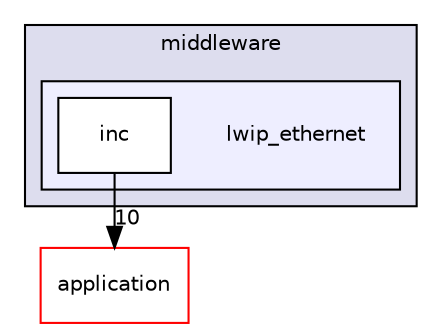 digraph "lwip_ethernet" {
  compound=true
  node [ fontsize="10", fontname="Helvetica"];
  edge [ labelfontsize="10", labelfontname="Helvetica"];
  subgraph clusterdir_180fb5dbcfe56f00ba097c6057eb79b8 {
    graph [ bgcolor="#ddddee", pencolor="black", label="middleware" fontname="Helvetica", fontsize="10", URL="dir_180fb5dbcfe56f00ba097c6057eb79b8.html"]
  subgraph clusterdir_82b9ac9ac74968ff0d288e75ea187811 {
    graph [ bgcolor="#eeeeff", pencolor="black", label="" URL="dir_82b9ac9ac74968ff0d288e75ea187811.html"];
    dir_82b9ac9ac74968ff0d288e75ea187811 [shape=plaintext label="lwip_ethernet"];
    dir_33999cbe77be87096e2216d5c2fe4194 [shape=box label="inc" color="black" fillcolor="white" style="filled" URL="dir_33999cbe77be87096e2216d5c2fe4194.html"];
  }
  }
  dir_eda2a6d705da8f3400ffe9a7dcb90b30 [shape=box label="application" fillcolor="white" style="filled" color="red" URL="dir_eda2a6d705da8f3400ffe9a7dcb90b30.html"];
  dir_33999cbe77be87096e2216d5c2fe4194->dir_eda2a6d705da8f3400ffe9a7dcb90b30 [headlabel="10", labeldistance=1.5 headhref="dir_000026_000002.html"];
}
